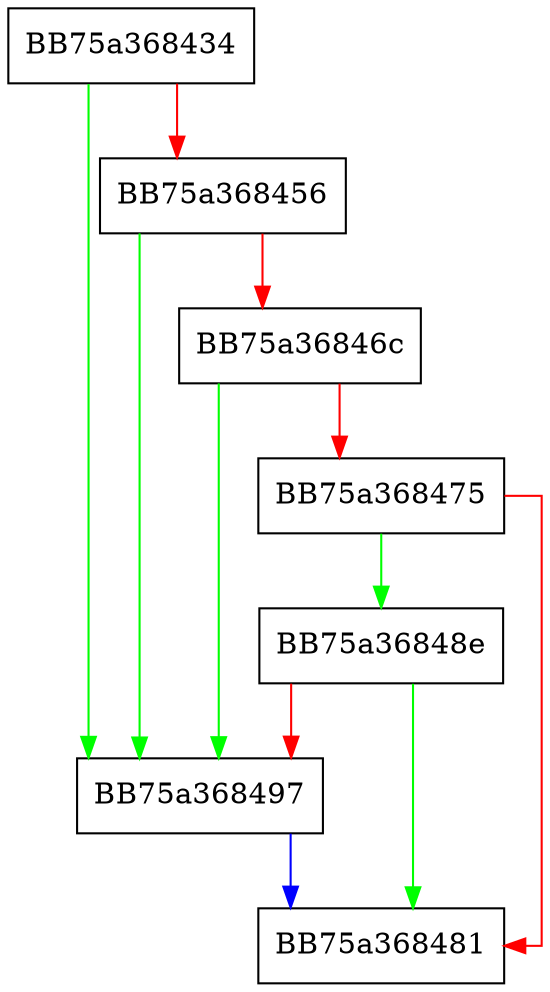 digraph ShouldPrepareTelemetryFields {
  node [shape="box"];
  graph [splines=ortho];
  BB75a368434 -> BB75a368497 [color="green"];
  BB75a368434 -> BB75a368456 [color="red"];
  BB75a368456 -> BB75a368497 [color="green"];
  BB75a368456 -> BB75a36846c [color="red"];
  BB75a36846c -> BB75a368497 [color="green"];
  BB75a36846c -> BB75a368475 [color="red"];
  BB75a368475 -> BB75a36848e [color="green"];
  BB75a368475 -> BB75a368481 [color="red"];
  BB75a36848e -> BB75a368481 [color="green"];
  BB75a36848e -> BB75a368497 [color="red"];
  BB75a368497 -> BB75a368481 [color="blue"];
}